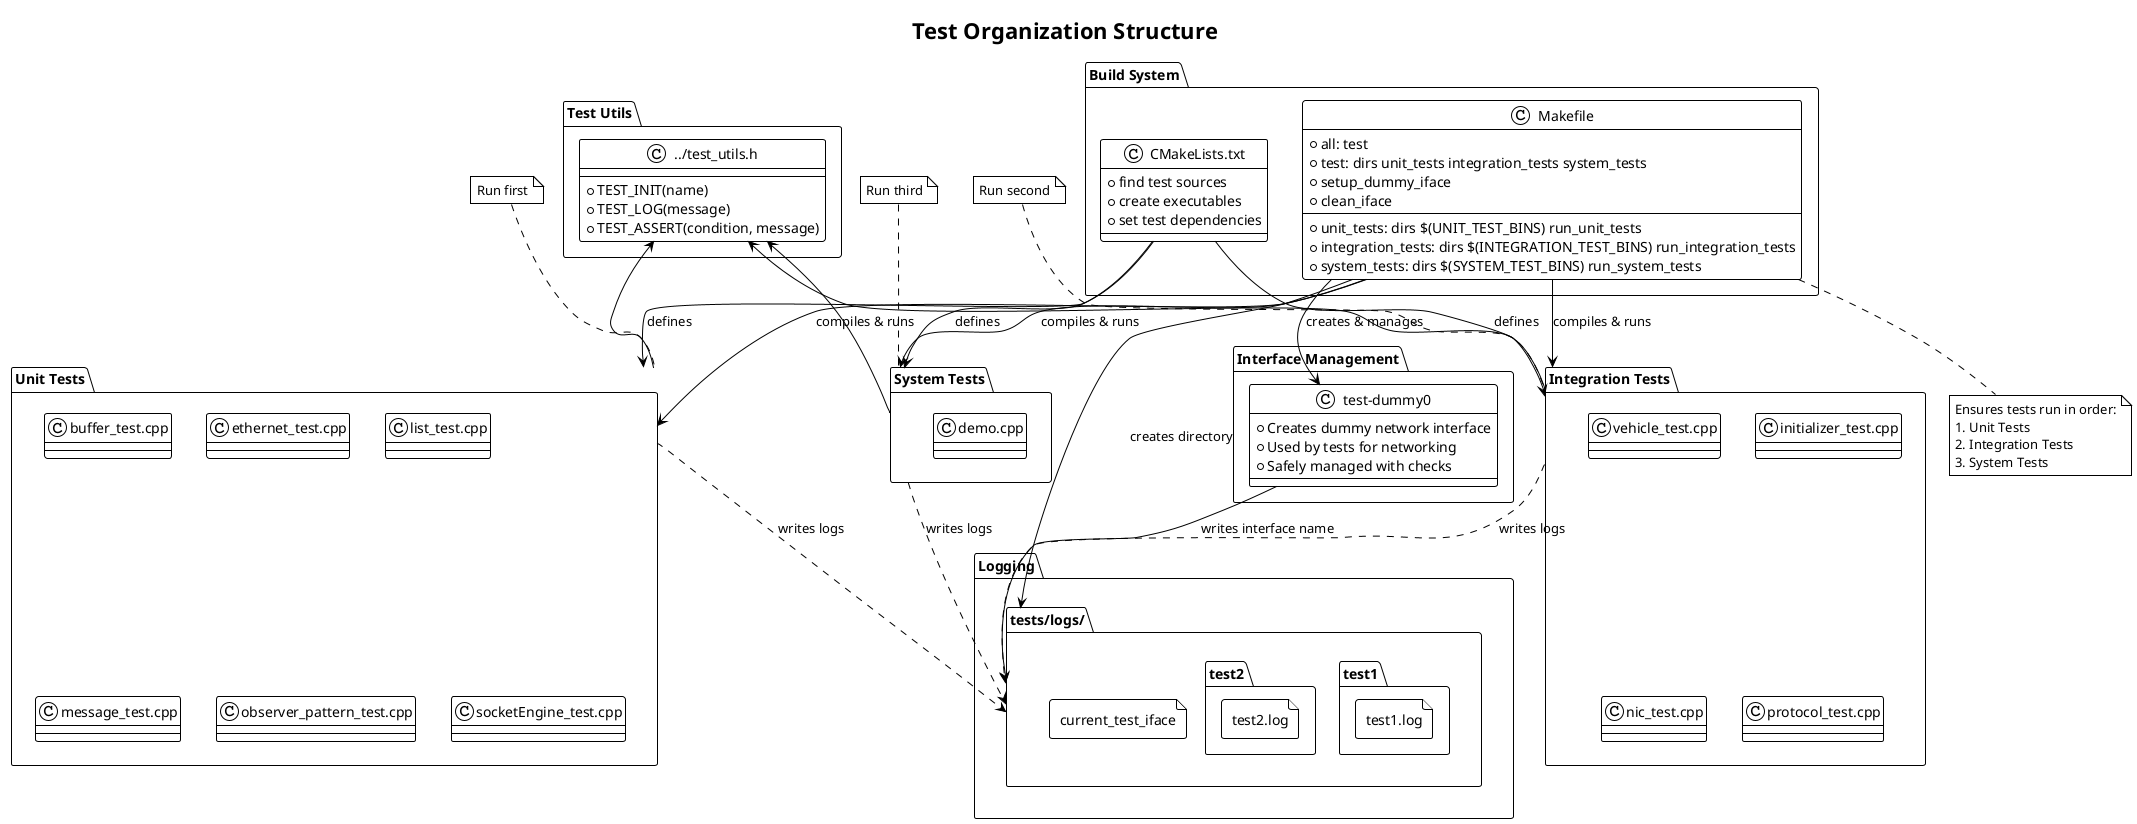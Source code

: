 @startuml Test_Organization
!theme plain
allowmixing

title "Test Organization Structure"

package "Test Utils" {
  class "../test_utils.h" as Utils {
    + TEST_INIT(name)
    + TEST_LOG(message)
    + TEST_ASSERT(condition, message)
  }
}

package "Unit Tests" as unit {
  class "buffer_test.cpp" as BufferTest
  class "ethernet_test.cpp" as EthernetTest
  class "list_test.cpp" as ListTest
  class "message_test.cpp" as MessageTest
  class "observer_pattern_test.cpp" as ObserverTest
  class "socketEngine_test.cpp" as SocketTest
}

package "Integration Tests" as integration {
  class "vehicle_test.cpp" as VehicleTest
  class "initializer_test.cpp" as InitializerTest
  class "nic_test.cpp" as NicTest
  class "protocol_test.cpp" as ProtocolTest
}

package "System Tests" as system {
  class "demo.cpp" as DemoTest
}

package "Build System" {
  class "Makefile" as Makefile {
    + all: test
    + test: dirs unit_tests integration_tests system_tests
    + unit_tests: dirs $(UNIT_TEST_BINS) run_unit_tests
    + integration_tests: dirs $(INTEGRATION_TEST_BINS) run_integration_tests
    + system_tests: dirs $(SYSTEM_TEST_BINS) run_system_tests
    + setup_dummy_iface
    + clean_iface
  }
  
  class "CMakeLists.txt" as CMake {
    + find test sources
    + create executables
    + set test dependencies
  }
}

package "Interface Management" {
  class "test-dummy0" as Interface {
    + Creates dummy network interface
    + Used by tests for networking
    + Safely managed with checks
  }
}

package "Logging" {
  folder "tests/logs/" as Logs {
    file "test1.log"
    file "test2.log"
    file "current_test_iface"
  }
}

' Relationships
Utils <-- unit
Utils <-- integration  
Utils <-- system

Makefile --> unit : compiles & runs
Makefile --> integration : compiles & runs
Makefile --> system : compiles & runs
Makefile --> Interface : creates & manages
Makefile --> Logs : creates directory

CMake --> unit : defines
CMake --> integration : defines
CMake --> system : defines

unit ..> Logs : writes logs
integration ..> Logs : writes logs
system ..> Logs : writes logs

note "Run first" as N1
note "Run second" as N2
note "Run third" as N3

N1 .. unit
N2 .. integration
N3 .. system

Interface --> Logs : writes interface name

note bottom of Makefile
  Ensures tests run in order:
  1. Unit Tests
  2. Integration Tests 
  3. System Tests
end note

@enduml 
